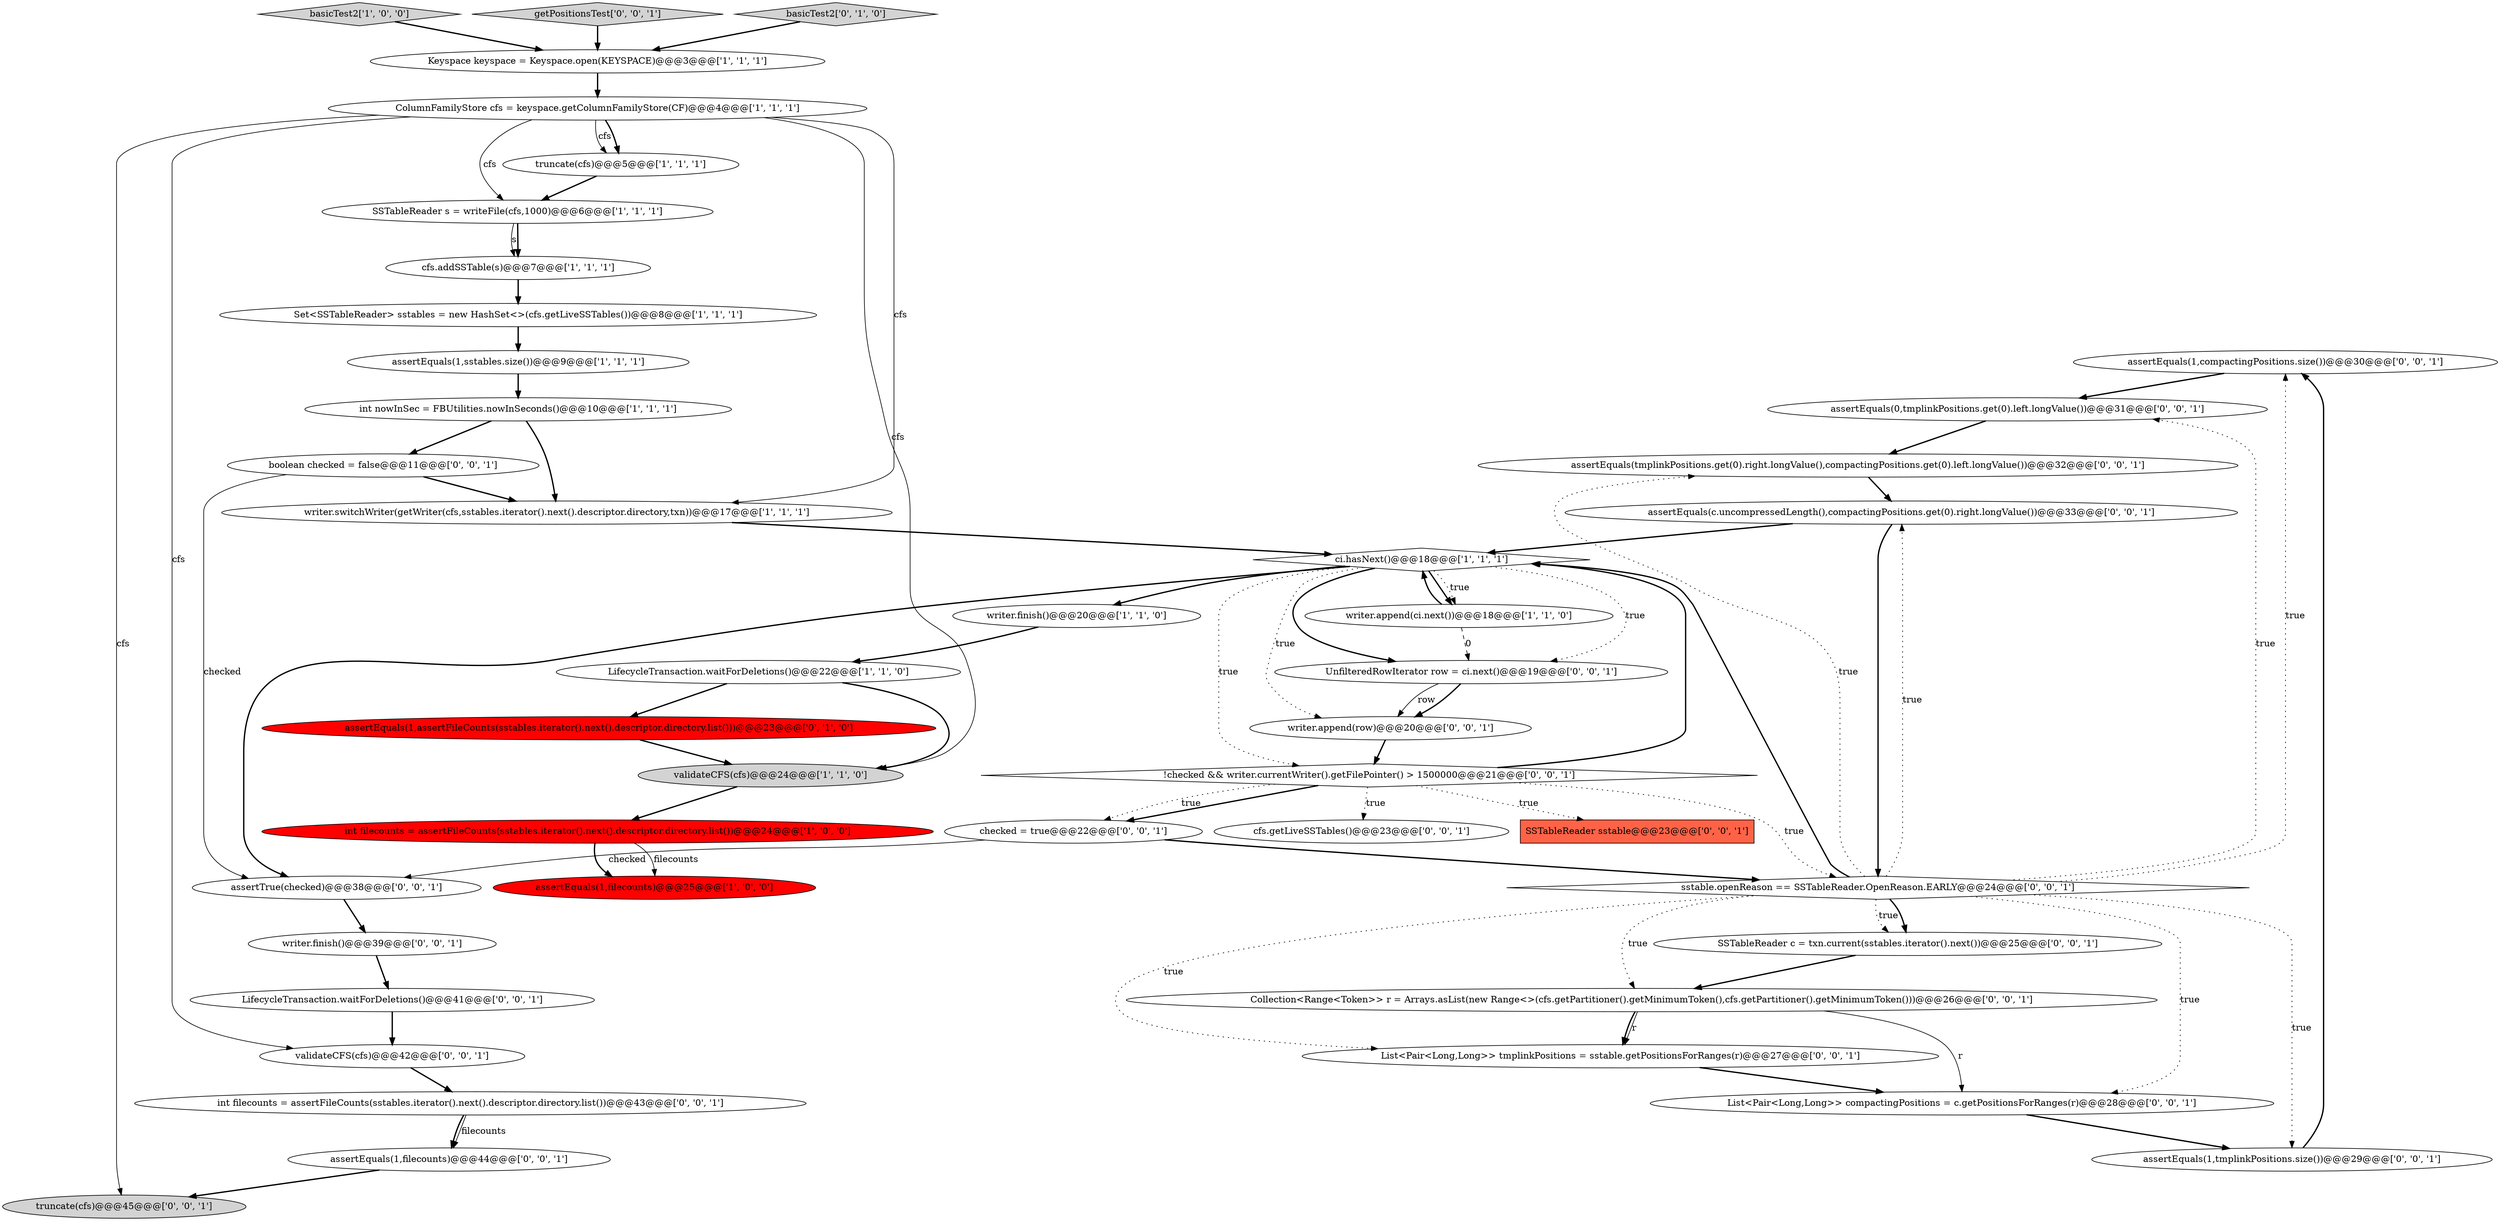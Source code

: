 digraph {
33 [style = filled, label = "assertEquals(1,compactingPositions.size())@@@30@@@['0', '0', '1']", fillcolor = white, shape = ellipse image = "AAA0AAABBB3BBB"];
11 [style = filled, label = "LifecycleTransaction.waitForDeletions()@@@22@@@['1', '1', '0']", fillcolor = white, shape = ellipse image = "AAA0AAABBB1BBB"];
29 [style = filled, label = "List<Pair<Long,Long>> tmplinkPositions = sstable.getPositionsForRanges(r)@@@27@@@['0', '0', '1']", fillcolor = white, shape = ellipse image = "AAA0AAABBB3BBB"];
10 [style = filled, label = "basicTest2['1', '0', '0']", fillcolor = lightgray, shape = diamond image = "AAA0AAABBB1BBB"];
30 [style = filled, label = "assertEquals(tmplinkPositions.get(0).right.longValue(),compactingPositions.get(0).left.longValue())@@@32@@@['0', '0', '1']", fillcolor = white, shape = ellipse image = "AAA0AAABBB3BBB"];
12 [style = filled, label = "writer.switchWriter(getWriter(cfs,sstables.iterator().next().descriptor.directory,txn))@@@17@@@['1', '1', '1']", fillcolor = white, shape = ellipse image = "AAA0AAABBB1BBB"];
28 [style = filled, label = "validateCFS(cfs)@@@42@@@['0', '0', '1']", fillcolor = white, shape = ellipse image = "AAA0AAABBB3BBB"];
24 [style = filled, label = "getPositionsTest['0', '0', '1']", fillcolor = lightgray, shape = diamond image = "AAA0AAABBB3BBB"];
3 [style = filled, label = "Set<SSTableReader> sstables = new HashSet<>(cfs.getLiveSSTables())@@@8@@@['1', '1', '1']", fillcolor = white, shape = ellipse image = "AAA0AAABBB1BBB"];
4 [style = filled, label = "writer.append(ci.next())@@@18@@@['1', '1', '0']", fillcolor = white, shape = ellipse image = "AAA0AAABBB1BBB"];
0 [style = filled, label = "cfs.addSSTable(s)@@@7@@@['1', '1', '1']", fillcolor = white, shape = ellipse image = "AAA0AAABBB1BBB"];
15 [style = filled, label = "int filecounts = assertFileCounts(sstables.iterator().next().descriptor.directory.list())@@@24@@@['1', '0', '0']", fillcolor = red, shape = ellipse image = "AAA1AAABBB1BBB"];
23 [style = filled, label = "SSTableReader sstable@@@23@@@['0', '0', '1']", fillcolor = tomato, shape = box image = "AAA0AAABBB3BBB"];
26 [style = filled, label = "int filecounts = assertFileCounts(sstables.iterator().next().descriptor.directory.list())@@@43@@@['0', '0', '1']", fillcolor = white, shape = ellipse image = "AAA0AAABBB3BBB"];
37 [style = filled, label = "!checked && writer.currentWriter().getFilePointer() > 1500000@@@21@@@['0', '0', '1']", fillcolor = white, shape = diamond image = "AAA0AAABBB3BBB"];
39 [style = filled, label = "LifecycleTransaction.waitForDeletions()@@@41@@@['0', '0', '1']", fillcolor = white, shape = ellipse image = "AAA0AAABBB3BBB"];
5 [style = filled, label = "Keyspace keyspace = Keyspace.open(KEYSPACE)@@@3@@@['1', '1', '1']", fillcolor = white, shape = ellipse image = "AAA0AAABBB1BBB"];
42 [style = filled, label = "assertEquals(1,tmplinkPositions.size())@@@29@@@['0', '0', '1']", fillcolor = white, shape = ellipse image = "AAA0AAABBB3BBB"];
14 [style = filled, label = "SSTableReader s = writeFile(cfs,1000)@@@6@@@['1', '1', '1']", fillcolor = white, shape = ellipse image = "AAA0AAABBB1BBB"];
1 [style = filled, label = "assertEquals(1,sstables.size())@@@9@@@['1', '1', '1']", fillcolor = white, shape = ellipse image = "AAA0AAABBB1BBB"];
38 [style = filled, label = "assertEquals(0,tmplinkPositions.get(0).left.longValue())@@@31@@@['0', '0', '1']", fillcolor = white, shape = ellipse image = "AAA0AAABBB3BBB"];
9 [style = filled, label = "ColumnFamilyStore cfs = keyspace.getColumnFamilyStore(CF)@@@4@@@['1', '1', '1']", fillcolor = white, shape = ellipse image = "AAA0AAABBB1BBB"];
22 [style = filled, label = "Collection<Range<Token>> r = Arrays.asList(new Range<>(cfs.getPartitioner().getMinimumToken(),cfs.getPartitioner().getMinimumToken()))@@@26@@@['0', '0', '1']", fillcolor = white, shape = ellipse image = "AAA0AAABBB3BBB"];
17 [style = filled, label = "assertEquals(1,assertFileCounts(sstables.iterator().next().descriptor.directory.list()))@@@23@@@['0', '1', '0']", fillcolor = red, shape = ellipse image = "AAA1AAABBB2BBB"];
41 [style = filled, label = "assertEquals(1,filecounts)@@@44@@@['0', '0', '1']", fillcolor = white, shape = ellipse image = "AAA0AAABBB3BBB"];
8 [style = filled, label = "assertEquals(1,filecounts)@@@25@@@['1', '0', '0']", fillcolor = red, shape = ellipse image = "AAA1AAABBB1BBB"];
20 [style = filled, label = "truncate(cfs)@@@45@@@['0', '0', '1']", fillcolor = lightgray, shape = ellipse image = "AAA0AAABBB3BBB"];
34 [style = filled, label = "checked = true@@@22@@@['0', '0', '1']", fillcolor = white, shape = ellipse image = "AAA0AAABBB3BBB"];
19 [style = filled, label = "UnfilteredRowIterator row = ci.next()@@@19@@@['0', '0', '1']", fillcolor = white, shape = ellipse image = "AAA0AAABBB3BBB"];
6 [style = filled, label = "int nowInSec = FBUtilities.nowInSeconds()@@@10@@@['1', '1', '1']", fillcolor = white, shape = ellipse image = "AAA0AAABBB1BBB"];
32 [style = filled, label = "List<Pair<Long,Long>> compactingPositions = c.getPositionsForRanges(r)@@@28@@@['0', '0', '1']", fillcolor = white, shape = ellipse image = "AAA0AAABBB3BBB"];
36 [style = filled, label = "SSTableReader c = txn.current(sstables.iterator().next())@@@25@@@['0', '0', '1']", fillcolor = white, shape = ellipse image = "AAA0AAABBB3BBB"];
25 [style = filled, label = "assertEquals(c.uncompressedLength(),compactingPositions.get(0).right.longValue())@@@33@@@['0', '0', '1']", fillcolor = white, shape = ellipse image = "AAA0AAABBB3BBB"];
43 [style = filled, label = "writer.append(row)@@@20@@@['0', '0', '1']", fillcolor = white, shape = ellipse image = "AAA0AAABBB3BBB"];
40 [style = filled, label = "cfs.getLiveSSTables()@@@23@@@['0', '0', '1']", fillcolor = white, shape = ellipse image = "AAA0AAABBB3BBB"];
16 [style = filled, label = "truncate(cfs)@@@5@@@['1', '1', '1']", fillcolor = white, shape = ellipse image = "AAA0AAABBB1BBB"];
27 [style = filled, label = "assertTrue(checked)@@@38@@@['0', '0', '1']", fillcolor = white, shape = ellipse image = "AAA0AAABBB3BBB"];
2 [style = filled, label = "ci.hasNext()@@@18@@@['1', '1', '1']", fillcolor = white, shape = diamond image = "AAA0AAABBB1BBB"];
7 [style = filled, label = "writer.finish()@@@20@@@['1', '1', '0']", fillcolor = white, shape = ellipse image = "AAA0AAABBB1BBB"];
21 [style = filled, label = "writer.finish()@@@39@@@['0', '0', '1']", fillcolor = white, shape = ellipse image = "AAA0AAABBB3BBB"];
35 [style = filled, label = "sstable.openReason == SSTableReader.OpenReason.EARLY@@@24@@@['0', '0', '1']", fillcolor = white, shape = diamond image = "AAA0AAABBB3BBB"];
13 [style = filled, label = "validateCFS(cfs)@@@24@@@['1', '1', '0']", fillcolor = lightgray, shape = ellipse image = "AAA0AAABBB1BBB"];
31 [style = filled, label = "boolean checked = false@@@11@@@['0', '0', '1']", fillcolor = white, shape = ellipse image = "AAA0AAABBB3BBB"];
18 [style = filled, label = "basicTest2['0', '1', '0']", fillcolor = lightgray, shape = diamond image = "AAA0AAABBB2BBB"];
0->3 [style = bold, label=""];
19->43 [style = solid, label="row"];
35->29 [style = dotted, label="true"];
7->11 [style = bold, label=""];
2->19 [style = bold, label=""];
5->9 [style = bold, label=""];
3->1 [style = bold, label=""];
9->28 [style = solid, label="cfs"];
35->36 [style = dotted, label="true"];
2->43 [style = dotted, label="true"];
36->22 [style = bold, label=""];
35->2 [style = bold, label=""];
9->12 [style = solid, label="cfs"];
9->20 [style = solid, label="cfs"];
22->29 [style = bold, label=""];
35->38 [style = dotted, label="true"];
42->33 [style = bold, label=""];
30->25 [style = bold, label=""];
28->26 [style = bold, label=""];
2->37 [style = dotted, label="true"];
35->42 [style = dotted, label="true"];
4->2 [style = bold, label=""];
43->37 [style = bold, label=""];
9->16 [style = solid, label="cfs"];
35->33 [style = dotted, label="true"];
25->35 [style = bold, label=""];
2->4 [style = bold, label=""];
41->20 [style = bold, label=""];
31->12 [style = bold, label=""];
9->16 [style = bold, label=""];
25->2 [style = bold, label=""];
39->28 [style = bold, label=""];
24->5 [style = bold, label=""];
34->27 [style = solid, label="checked"];
35->32 [style = dotted, label="true"];
35->30 [style = dotted, label="true"];
9->13 [style = solid, label="cfs"];
22->29 [style = solid, label="r"];
26->41 [style = bold, label=""];
12->2 [style = bold, label=""];
14->0 [style = solid, label="s"];
38->30 [style = bold, label=""];
1->6 [style = bold, label=""];
37->35 [style = dotted, label="true"];
6->31 [style = bold, label=""];
10->5 [style = bold, label=""];
9->14 [style = solid, label="cfs"];
14->0 [style = bold, label=""];
21->39 [style = bold, label=""];
31->27 [style = solid, label="checked"];
15->8 [style = solid, label="filecounts"];
18->5 [style = bold, label=""];
37->34 [style = bold, label=""];
29->32 [style = bold, label=""];
11->13 [style = bold, label=""];
2->4 [style = dotted, label="true"];
2->27 [style = bold, label=""];
16->14 [style = bold, label=""];
11->17 [style = bold, label=""];
33->38 [style = bold, label=""];
37->2 [style = bold, label=""];
17->13 [style = bold, label=""];
4->19 [style = dashed, label="0"];
13->15 [style = bold, label=""];
34->35 [style = bold, label=""];
2->7 [style = bold, label=""];
35->36 [style = bold, label=""];
26->41 [style = solid, label="filecounts"];
37->34 [style = dotted, label="true"];
37->23 [style = dotted, label="true"];
37->40 [style = dotted, label="true"];
32->42 [style = bold, label=""];
27->21 [style = bold, label=""];
35->22 [style = dotted, label="true"];
19->43 [style = bold, label=""];
22->32 [style = solid, label="r"];
15->8 [style = bold, label=""];
2->19 [style = dotted, label="true"];
35->25 [style = dotted, label="true"];
6->12 [style = bold, label=""];
}
